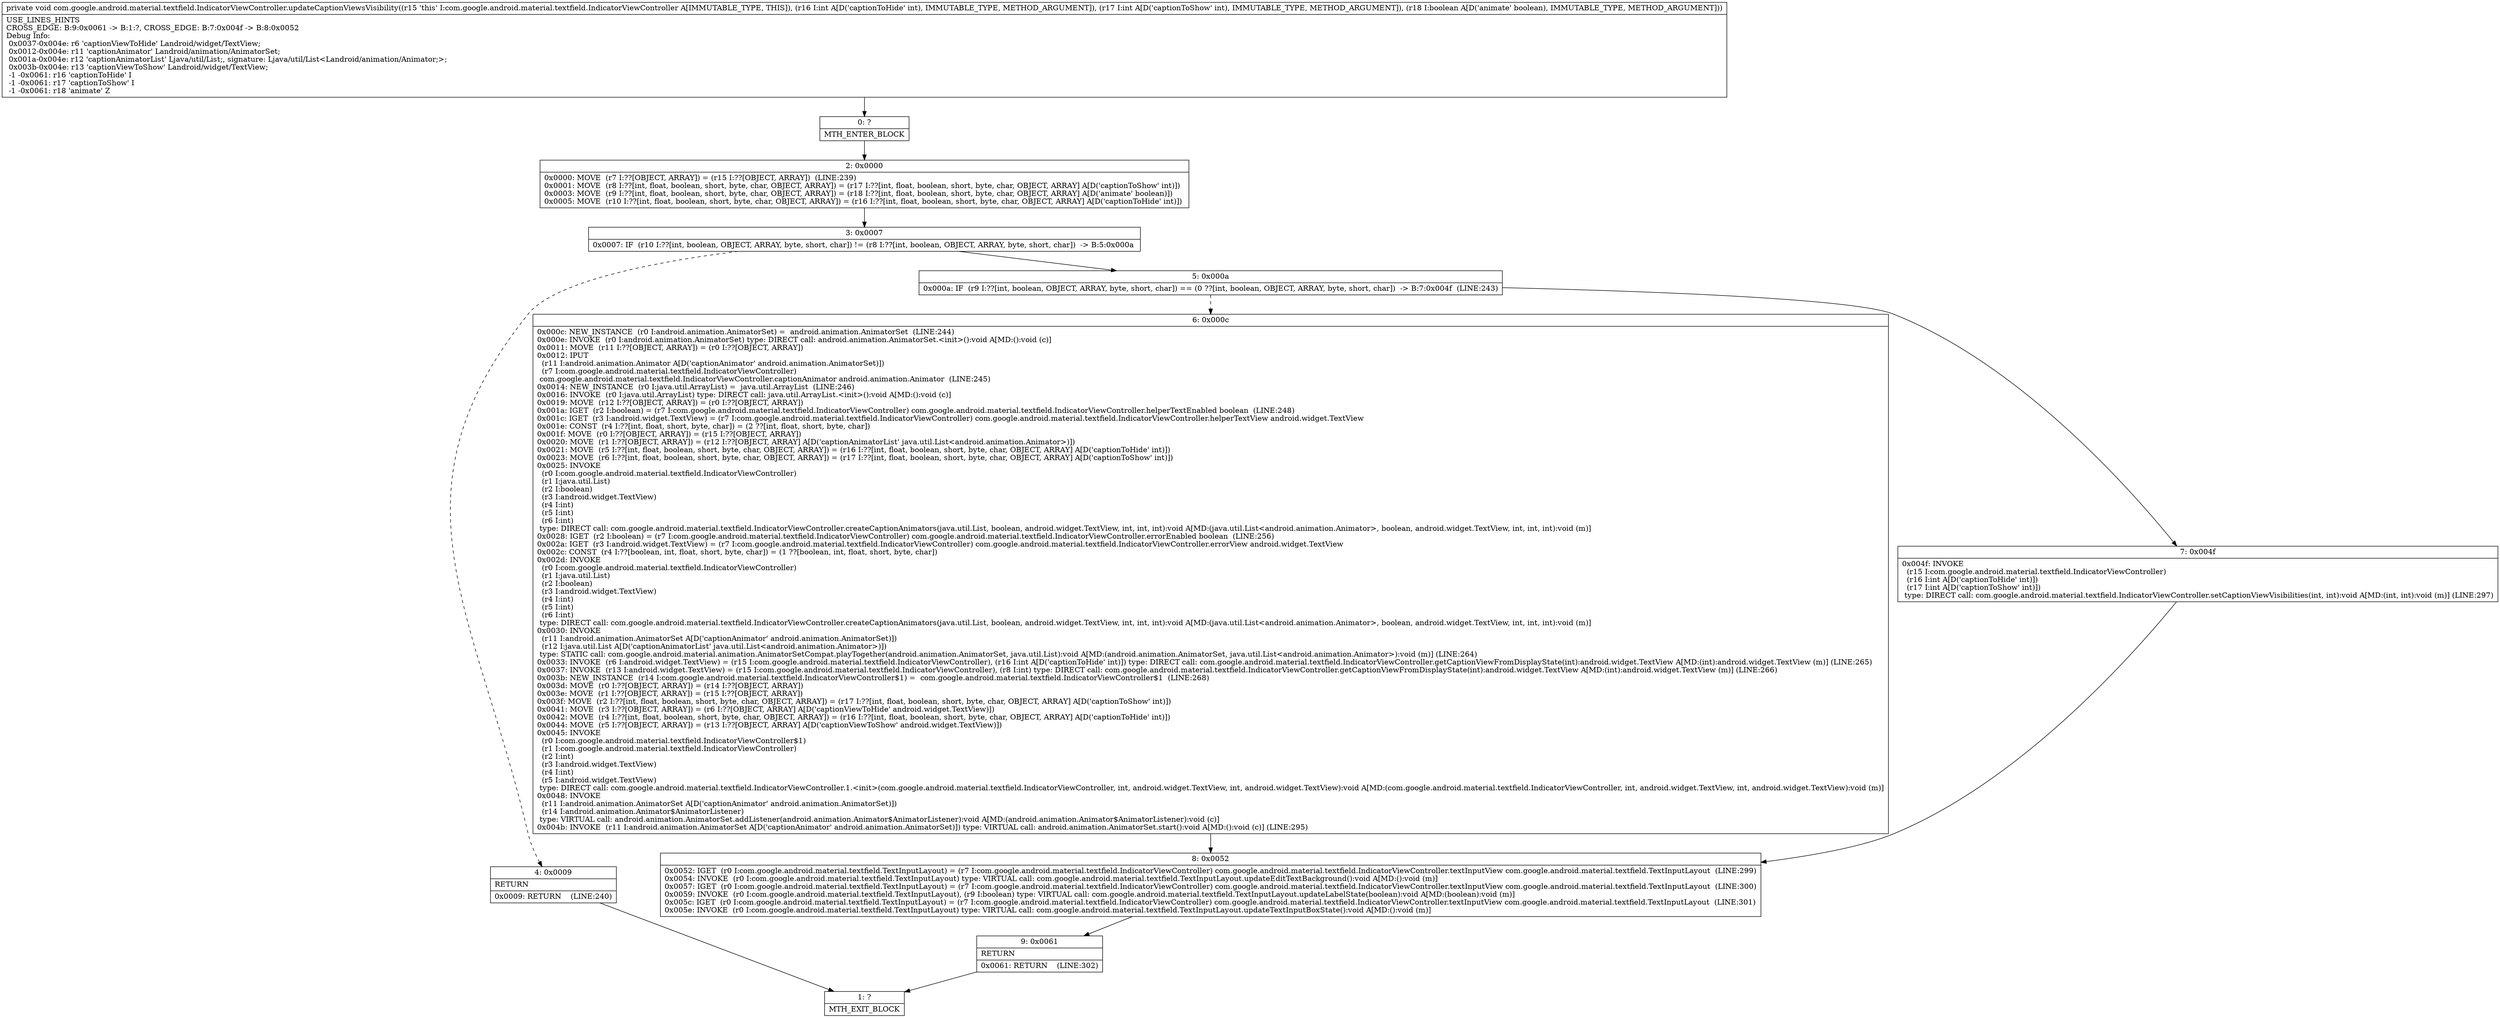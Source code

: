 digraph "CFG forcom.google.android.material.textfield.IndicatorViewController.updateCaptionViewsVisibility(IIZ)V" {
Node_0 [shape=record,label="{0\:\ ?|MTH_ENTER_BLOCK\l}"];
Node_2 [shape=record,label="{2\:\ 0x0000|0x0000: MOVE  (r7 I:??[OBJECT, ARRAY]) = (r15 I:??[OBJECT, ARRAY])  (LINE:239)\l0x0001: MOVE  (r8 I:??[int, float, boolean, short, byte, char, OBJECT, ARRAY]) = (r17 I:??[int, float, boolean, short, byte, char, OBJECT, ARRAY] A[D('captionToShow' int)]) \l0x0003: MOVE  (r9 I:??[int, float, boolean, short, byte, char, OBJECT, ARRAY]) = (r18 I:??[int, float, boolean, short, byte, char, OBJECT, ARRAY] A[D('animate' boolean)]) \l0x0005: MOVE  (r10 I:??[int, float, boolean, short, byte, char, OBJECT, ARRAY]) = (r16 I:??[int, float, boolean, short, byte, char, OBJECT, ARRAY] A[D('captionToHide' int)]) \l}"];
Node_3 [shape=record,label="{3\:\ 0x0007|0x0007: IF  (r10 I:??[int, boolean, OBJECT, ARRAY, byte, short, char]) != (r8 I:??[int, boolean, OBJECT, ARRAY, byte, short, char])  \-\> B:5:0x000a \l}"];
Node_4 [shape=record,label="{4\:\ 0x0009|RETURN\l|0x0009: RETURN    (LINE:240)\l}"];
Node_1 [shape=record,label="{1\:\ ?|MTH_EXIT_BLOCK\l}"];
Node_5 [shape=record,label="{5\:\ 0x000a|0x000a: IF  (r9 I:??[int, boolean, OBJECT, ARRAY, byte, short, char]) == (0 ??[int, boolean, OBJECT, ARRAY, byte, short, char])  \-\> B:7:0x004f  (LINE:243)\l}"];
Node_6 [shape=record,label="{6\:\ 0x000c|0x000c: NEW_INSTANCE  (r0 I:android.animation.AnimatorSet) =  android.animation.AnimatorSet  (LINE:244)\l0x000e: INVOKE  (r0 I:android.animation.AnimatorSet) type: DIRECT call: android.animation.AnimatorSet.\<init\>():void A[MD:():void (c)]\l0x0011: MOVE  (r11 I:??[OBJECT, ARRAY]) = (r0 I:??[OBJECT, ARRAY]) \l0x0012: IPUT  \l  (r11 I:android.animation.Animator A[D('captionAnimator' android.animation.AnimatorSet)])\l  (r7 I:com.google.android.material.textfield.IndicatorViewController)\l com.google.android.material.textfield.IndicatorViewController.captionAnimator android.animation.Animator  (LINE:245)\l0x0014: NEW_INSTANCE  (r0 I:java.util.ArrayList) =  java.util.ArrayList  (LINE:246)\l0x0016: INVOKE  (r0 I:java.util.ArrayList) type: DIRECT call: java.util.ArrayList.\<init\>():void A[MD:():void (c)]\l0x0019: MOVE  (r12 I:??[OBJECT, ARRAY]) = (r0 I:??[OBJECT, ARRAY]) \l0x001a: IGET  (r2 I:boolean) = (r7 I:com.google.android.material.textfield.IndicatorViewController) com.google.android.material.textfield.IndicatorViewController.helperTextEnabled boolean  (LINE:248)\l0x001c: IGET  (r3 I:android.widget.TextView) = (r7 I:com.google.android.material.textfield.IndicatorViewController) com.google.android.material.textfield.IndicatorViewController.helperTextView android.widget.TextView \l0x001e: CONST  (r4 I:??[int, float, short, byte, char]) = (2 ??[int, float, short, byte, char]) \l0x001f: MOVE  (r0 I:??[OBJECT, ARRAY]) = (r15 I:??[OBJECT, ARRAY]) \l0x0020: MOVE  (r1 I:??[OBJECT, ARRAY]) = (r12 I:??[OBJECT, ARRAY] A[D('captionAnimatorList' java.util.List\<android.animation.Animator\>)]) \l0x0021: MOVE  (r5 I:??[int, float, boolean, short, byte, char, OBJECT, ARRAY]) = (r16 I:??[int, float, boolean, short, byte, char, OBJECT, ARRAY] A[D('captionToHide' int)]) \l0x0023: MOVE  (r6 I:??[int, float, boolean, short, byte, char, OBJECT, ARRAY]) = (r17 I:??[int, float, boolean, short, byte, char, OBJECT, ARRAY] A[D('captionToShow' int)]) \l0x0025: INVOKE  \l  (r0 I:com.google.android.material.textfield.IndicatorViewController)\l  (r1 I:java.util.List)\l  (r2 I:boolean)\l  (r3 I:android.widget.TextView)\l  (r4 I:int)\l  (r5 I:int)\l  (r6 I:int)\l type: DIRECT call: com.google.android.material.textfield.IndicatorViewController.createCaptionAnimators(java.util.List, boolean, android.widget.TextView, int, int, int):void A[MD:(java.util.List\<android.animation.Animator\>, boolean, android.widget.TextView, int, int, int):void (m)]\l0x0028: IGET  (r2 I:boolean) = (r7 I:com.google.android.material.textfield.IndicatorViewController) com.google.android.material.textfield.IndicatorViewController.errorEnabled boolean  (LINE:256)\l0x002a: IGET  (r3 I:android.widget.TextView) = (r7 I:com.google.android.material.textfield.IndicatorViewController) com.google.android.material.textfield.IndicatorViewController.errorView android.widget.TextView \l0x002c: CONST  (r4 I:??[boolean, int, float, short, byte, char]) = (1 ??[boolean, int, float, short, byte, char]) \l0x002d: INVOKE  \l  (r0 I:com.google.android.material.textfield.IndicatorViewController)\l  (r1 I:java.util.List)\l  (r2 I:boolean)\l  (r3 I:android.widget.TextView)\l  (r4 I:int)\l  (r5 I:int)\l  (r6 I:int)\l type: DIRECT call: com.google.android.material.textfield.IndicatorViewController.createCaptionAnimators(java.util.List, boolean, android.widget.TextView, int, int, int):void A[MD:(java.util.List\<android.animation.Animator\>, boolean, android.widget.TextView, int, int, int):void (m)]\l0x0030: INVOKE  \l  (r11 I:android.animation.AnimatorSet A[D('captionAnimator' android.animation.AnimatorSet)])\l  (r12 I:java.util.List A[D('captionAnimatorList' java.util.List\<android.animation.Animator\>)])\l type: STATIC call: com.google.android.material.animation.AnimatorSetCompat.playTogether(android.animation.AnimatorSet, java.util.List):void A[MD:(android.animation.AnimatorSet, java.util.List\<android.animation.Animator\>):void (m)] (LINE:264)\l0x0033: INVOKE  (r6 I:android.widget.TextView) = (r15 I:com.google.android.material.textfield.IndicatorViewController), (r16 I:int A[D('captionToHide' int)]) type: DIRECT call: com.google.android.material.textfield.IndicatorViewController.getCaptionViewFromDisplayState(int):android.widget.TextView A[MD:(int):android.widget.TextView (m)] (LINE:265)\l0x0037: INVOKE  (r13 I:android.widget.TextView) = (r15 I:com.google.android.material.textfield.IndicatorViewController), (r8 I:int) type: DIRECT call: com.google.android.material.textfield.IndicatorViewController.getCaptionViewFromDisplayState(int):android.widget.TextView A[MD:(int):android.widget.TextView (m)] (LINE:266)\l0x003b: NEW_INSTANCE  (r14 I:com.google.android.material.textfield.IndicatorViewController$1) =  com.google.android.material.textfield.IndicatorViewController$1  (LINE:268)\l0x003d: MOVE  (r0 I:??[OBJECT, ARRAY]) = (r14 I:??[OBJECT, ARRAY]) \l0x003e: MOVE  (r1 I:??[OBJECT, ARRAY]) = (r15 I:??[OBJECT, ARRAY]) \l0x003f: MOVE  (r2 I:??[int, float, boolean, short, byte, char, OBJECT, ARRAY]) = (r17 I:??[int, float, boolean, short, byte, char, OBJECT, ARRAY] A[D('captionToShow' int)]) \l0x0041: MOVE  (r3 I:??[OBJECT, ARRAY]) = (r6 I:??[OBJECT, ARRAY] A[D('captionViewToHide' android.widget.TextView)]) \l0x0042: MOVE  (r4 I:??[int, float, boolean, short, byte, char, OBJECT, ARRAY]) = (r16 I:??[int, float, boolean, short, byte, char, OBJECT, ARRAY] A[D('captionToHide' int)]) \l0x0044: MOVE  (r5 I:??[OBJECT, ARRAY]) = (r13 I:??[OBJECT, ARRAY] A[D('captionViewToShow' android.widget.TextView)]) \l0x0045: INVOKE  \l  (r0 I:com.google.android.material.textfield.IndicatorViewController$1)\l  (r1 I:com.google.android.material.textfield.IndicatorViewController)\l  (r2 I:int)\l  (r3 I:android.widget.TextView)\l  (r4 I:int)\l  (r5 I:android.widget.TextView)\l type: DIRECT call: com.google.android.material.textfield.IndicatorViewController.1.\<init\>(com.google.android.material.textfield.IndicatorViewController, int, android.widget.TextView, int, android.widget.TextView):void A[MD:(com.google.android.material.textfield.IndicatorViewController, int, android.widget.TextView, int, android.widget.TextView):void (m)]\l0x0048: INVOKE  \l  (r11 I:android.animation.AnimatorSet A[D('captionAnimator' android.animation.AnimatorSet)])\l  (r14 I:android.animation.Animator$AnimatorListener)\l type: VIRTUAL call: android.animation.AnimatorSet.addListener(android.animation.Animator$AnimatorListener):void A[MD:(android.animation.Animator$AnimatorListener):void (c)]\l0x004b: INVOKE  (r11 I:android.animation.AnimatorSet A[D('captionAnimator' android.animation.AnimatorSet)]) type: VIRTUAL call: android.animation.AnimatorSet.start():void A[MD:():void (c)] (LINE:295)\l}"];
Node_8 [shape=record,label="{8\:\ 0x0052|0x0052: IGET  (r0 I:com.google.android.material.textfield.TextInputLayout) = (r7 I:com.google.android.material.textfield.IndicatorViewController) com.google.android.material.textfield.IndicatorViewController.textInputView com.google.android.material.textfield.TextInputLayout  (LINE:299)\l0x0054: INVOKE  (r0 I:com.google.android.material.textfield.TextInputLayout) type: VIRTUAL call: com.google.android.material.textfield.TextInputLayout.updateEditTextBackground():void A[MD:():void (m)]\l0x0057: IGET  (r0 I:com.google.android.material.textfield.TextInputLayout) = (r7 I:com.google.android.material.textfield.IndicatorViewController) com.google.android.material.textfield.IndicatorViewController.textInputView com.google.android.material.textfield.TextInputLayout  (LINE:300)\l0x0059: INVOKE  (r0 I:com.google.android.material.textfield.TextInputLayout), (r9 I:boolean) type: VIRTUAL call: com.google.android.material.textfield.TextInputLayout.updateLabelState(boolean):void A[MD:(boolean):void (m)]\l0x005c: IGET  (r0 I:com.google.android.material.textfield.TextInputLayout) = (r7 I:com.google.android.material.textfield.IndicatorViewController) com.google.android.material.textfield.IndicatorViewController.textInputView com.google.android.material.textfield.TextInputLayout  (LINE:301)\l0x005e: INVOKE  (r0 I:com.google.android.material.textfield.TextInputLayout) type: VIRTUAL call: com.google.android.material.textfield.TextInputLayout.updateTextInputBoxState():void A[MD:():void (m)]\l}"];
Node_9 [shape=record,label="{9\:\ 0x0061|RETURN\l|0x0061: RETURN    (LINE:302)\l}"];
Node_7 [shape=record,label="{7\:\ 0x004f|0x004f: INVOKE  \l  (r15 I:com.google.android.material.textfield.IndicatorViewController)\l  (r16 I:int A[D('captionToHide' int)])\l  (r17 I:int A[D('captionToShow' int)])\l type: DIRECT call: com.google.android.material.textfield.IndicatorViewController.setCaptionViewVisibilities(int, int):void A[MD:(int, int):void (m)] (LINE:297)\l}"];
MethodNode[shape=record,label="{private void com.google.android.material.textfield.IndicatorViewController.updateCaptionViewsVisibility((r15 'this' I:com.google.android.material.textfield.IndicatorViewController A[IMMUTABLE_TYPE, THIS]), (r16 I:int A[D('captionToHide' int), IMMUTABLE_TYPE, METHOD_ARGUMENT]), (r17 I:int A[D('captionToShow' int), IMMUTABLE_TYPE, METHOD_ARGUMENT]), (r18 I:boolean A[D('animate' boolean), IMMUTABLE_TYPE, METHOD_ARGUMENT]))  | USE_LINES_HINTS\lCROSS_EDGE: B:9:0x0061 \-\> B:1:?, CROSS_EDGE: B:7:0x004f \-\> B:8:0x0052\lDebug Info:\l  0x0037\-0x004e: r6 'captionViewToHide' Landroid\/widget\/TextView;\l  0x0012\-0x004e: r11 'captionAnimator' Landroid\/animation\/AnimatorSet;\l  0x001a\-0x004e: r12 'captionAnimatorList' Ljava\/util\/List;, signature: Ljava\/util\/List\<Landroid\/animation\/Animator;\>;\l  0x003b\-0x004e: r13 'captionViewToShow' Landroid\/widget\/TextView;\l  \-1 \-0x0061: r16 'captionToHide' I\l  \-1 \-0x0061: r17 'captionToShow' I\l  \-1 \-0x0061: r18 'animate' Z\l}"];
MethodNode -> Node_0;Node_0 -> Node_2;
Node_2 -> Node_3;
Node_3 -> Node_4[style=dashed];
Node_3 -> Node_5;
Node_4 -> Node_1;
Node_5 -> Node_6[style=dashed];
Node_5 -> Node_7;
Node_6 -> Node_8;
Node_8 -> Node_9;
Node_9 -> Node_1;
Node_7 -> Node_8;
}


